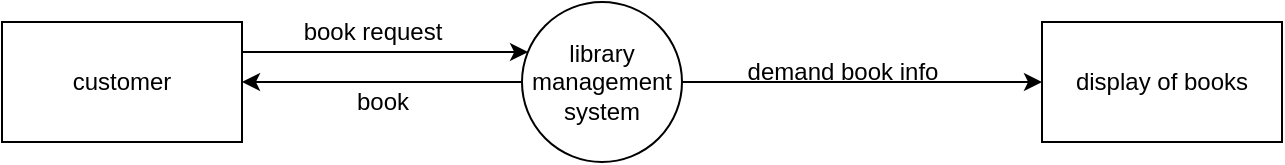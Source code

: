 <mxfile version="21.0.6" type="device" pages="2"><diagram id="bCjrrhSPKVxWTI4BalHu" name="Level 0"><mxGraphModel dx="880" dy="451" grid="1" gridSize="10" guides="1" tooltips="1" connect="1" arrows="1" fold="1" page="1" pageScale="1" pageWidth="850" pageHeight="1100" math="0" shadow="0"><root><mxCell id="0"/><mxCell id="1" parent="0"/><mxCell id="21julNwm3oj0vtIUDZ3z-1" style="edgeStyle=orthogonalEdgeStyle;rounded=0;orthogonalLoop=1;jettySize=auto;html=1;exitX=0;exitY=0.5;exitDx=0;exitDy=0;entryX=1;entryY=0.5;entryDx=0;entryDy=0;" edge="1" parent="1" source="21julNwm3oj0vtIUDZ3z-3" target="21julNwm3oj0vtIUDZ3z-6"><mxGeometry relative="1" as="geometry"/></mxCell><mxCell id="21julNwm3oj0vtIUDZ3z-2" style="edgeStyle=orthogonalEdgeStyle;rounded=0;orthogonalLoop=1;jettySize=auto;html=1;exitX=1;exitY=0.5;exitDx=0;exitDy=0;entryX=0;entryY=0.5;entryDx=0;entryDy=0;" edge="1" parent="1" source="21julNwm3oj0vtIUDZ3z-3" target="21julNwm3oj0vtIUDZ3z-4"><mxGeometry relative="1" as="geometry"/></mxCell><mxCell id="21julNwm3oj0vtIUDZ3z-3" value="library management system" style="ellipse;whiteSpace=wrap;html=1;aspect=fixed;" vertex="1" parent="1"><mxGeometry x="360" y="400" width="80" height="80" as="geometry"/></mxCell><mxCell id="21julNwm3oj0vtIUDZ3z-4" value="display of books" style="rounded=0;whiteSpace=wrap;html=1;" vertex="1" parent="1"><mxGeometry x="620" y="410" width="120" height="60" as="geometry"/></mxCell><mxCell id="21julNwm3oj0vtIUDZ3z-5" style="edgeStyle=orthogonalEdgeStyle;rounded=0;orthogonalLoop=1;jettySize=auto;html=1;exitX=1;exitY=0.25;exitDx=0;exitDy=0;entryX=0.038;entryY=0.313;entryDx=0;entryDy=0;entryPerimeter=0;" edge="1" parent="1" source="21julNwm3oj0vtIUDZ3z-6" target="21julNwm3oj0vtIUDZ3z-3"><mxGeometry relative="1" as="geometry"/></mxCell><mxCell id="21julNwm3oj0vtIUDZ3z-6" value="customer" style="rounded=0;whiteSpace=wrap;html=1;" vertex="1" parent="1"><mxGeometry x="100" y="410" width="120" height="60" as="geometry"/></mxCell><mxCell id="21julNwm3oj0vtIUDZ3z-7" value="book request" style="text;html=1;align=center;verticalAlign=middle;resizable=0;points=[];autosize=1;strokeColor=none;fillColor=none;" vertex="1" parent="1"><mxGeometry x="240" y="400" width="90" height="30" as="geometry"/></mxCell><mxCell id="21julNwm3oj0vtIUDZ3z-8" value="book" style="text;html=1;align=center;verticalAlign=middle;resizable=0;points=[];autosize=1;strokeColor=none;fillColor=none;" vertex="1" parent="1"><mxGeometry x="265" y="435" width="50" height="30" as="geometry"/></mxCell><mxCell id="21julNwm3oj0vtIUDZ3z-9" value="demand book info" style="text;html=1;align=center;verticalAlign=middle;resizable=0;points=[];autosize=1;strokeColor=none;fillColor=none;" vertex="1" parent="1"><mxGeometry x="460" y="420" width="120" height="30" as="geometry"/></mxCell></root></mxGraphModel></diagram><diagram id="C5RBs43oDa-KdzZeNtuy" name="Level 1"><mxGraphModel dx="880" dy="502" grid="1" gridSize="10" guides="1" tooltips="1" connect="1" arrows="1" fold="1" page="1" pageScale="1" pageWidth="827" pageHeight="1169" math="0" shadow="0"><root><mxCell id="WIyWlLk6GJQsqaUBKTNV-0"/><mxCell id="WIyWlLk6GJQsqaUBKTNV-1" parent="WIyWlLk6GJQsqaUBKTNV-0"/><mxCell id="6YHJh_YDp6ZX3AGio2qC-19" value="&lt;div&gt;Delivery &lt;br&gt;&lt;/div&gt;&lt;div&gt;of Book&lt;/div&gt;" style="ellipse;whiteSpace=wrap;html=1;aspect=fixed;" parent="WIyWlLk6GJQsqaUBKTNV-1" vertex="1"><mxGeometry x="370" y="505" width="80" height="80" as="geometry"/></mxCell><mxCell id="6YHJh_YDp6ZX3AGio2qC-21" style="edgeStyle=orthogonalEdgeStyle;rounded=0;orthogonalLoop=1;jettySize=auto;html=1;" parent="WIyWlLk6GJQsqaUBKTNV-1" source="6YHJh_YDp6ZX3AGio2qC-20" target="6YHJh_YDp6ZX3AGio2qC-19" edge="1"><mxGeometry relative="1" as="geometry"><Array as="points"><mxPoint x="290" y="530"/><mxPoint x="290" y="530"/></Array></mxGeometry></mxCell><mxCell id="6YHJh_YDp6ZX3AGio2qC-31" style="edgeStyle=orthogonalEdgeStyle;rounded=0;orthogonalLoop=1;jettySize=auto;html=1;entryX=0;entryY=0.5;entryDx=0;entryDy=0;" parent="WIyWlLk6GJQsqaUBKTNV-1" source="6YHJh_YDp6ZX3AGio2qC-20" target="6YHJh_YDp6ZX3AGio2qC-30" edge="1"><mxGeometry relative="1" as="geometry"><Array as="points"><mxPoint x="130" y="820"/></Array></mxGeometry></mxCell><mxCell id="6YHJh_YDp6ZX3AGio2qC-20" value="Customer" style="rounded=0;whiteSpace=wrap;html=1;" parent="WIyWlLk6GJQsqaUBKTNV-1" vertex="1"><mxGeometry x="70" y="515" width="120" height="60" as="geometry"/></mxCell><mxCell id="6YHJh_YDp6ZX3AGio2qC-23" style="edgeStyle=orthogonalEdgeStyle;rounded=0;orthogonalLoop=1;jettySize=auto;html=1;exitX=0;exitY=0.5;exitDx=0;exitDy=0;entryX=1;entryY=0.75;entryDx=0;entryDy=0;" parent="WIyWlLk6GJQsqaUBKTNV-1" source="6YHJh_YDp6ZX3AGio2qC-19" target="6YHJh_YDp6ZX3AGio2qC-20" edge="1"><mxGeometry relative="1" as="geometry"><mxPoint x="200" y="540" as="sourcePoint"/><mxPoint x="383" y="540" as="targetPoint"/><Array as="points"><mxPoint x="370" y="560"/></Array></mxGeometry></mxCell><mxCell id="6YHJh_YDp6ZX3AGio2qC-24" value="&lt;font style=&quot;font-size: 10px;&quot;&gt;Book Request&lt;/font&gt;" style="text;html=1;strokeColor=none;fillColor=none;align=center;verticalAlign=middle;whiteSpace=wrap;rounded=0;" parent="WIyWlLk6GJQsqaUBKTNV-1" vertex="1"><mxGeometry x="210" y="505" width="150" height="30" as="geometry"/></mxCell><mxCell id="6YHJh_YDp6ZX3AGio2qC-25" value="book" style="text;html=1;strokeColor=none;fillColor=none;align=center;verticalAlign=middle;whiteSpace=wrap;rounded=0;" parent="WIyWlLk6GJQsqaUBKTNV-1" vertex="1"><mxGeometry x="220" y="555" width="150" height="30" as="geometry"/></mxCell><mxCell id="6YHJh_YDp6ZX3AGio2qC-26" value="List Of Authors" style="shape=partialRectangle;whiteSpace=wrap;html=1;left=0;right=0;fillColor=none;" parent="WIyWlLk6GJQsqaUBKTNV-1" vertex="1"><mxGeometry x="620" y="485" width="120" height="50" as="geometry"/></mxCell><mxCell id="6YHJh_YDp6ZX3AGio2qC-27" value="List Of Titles" style="shape=partialRectangle;whiteSpace=wrap;html=1;left=0;right=0;fillColor=none;" parent="WIyWlLk6GJQsqaUBKTNV-1" vertex="1"><mxGeometry x="620" y="555" width="120" height="50" as="geometry"/></mxCell><mxCell id="6YHJh_YDp6ZX3AGio2qC-28" value="Book Shelves" style="shape=partialRectangle;whiteSpace=wrap;html=1;left=0;right=0;fillColor=none;" parent="WIyWlLk6GJQsqaUBKTNV-1" vertex="1"><mxGeometry x="620" y="620" width="120" height="50" as="geometry"/></mxCell><mxCell id="6YHJh_YDp6ZX3AGio2qC-36" style="edgeStyle=orthogonalEdgeStyle;rounded=0;orthogonalLoop=1;jettySize=auto;html=1;entryX=0.5;entryY=0;entryDx=0;entryDy=0;" parent="WIyWlLk6GJQsqaUBKTNV-1" source="6YHJh_YDp6ZX3AGio2qC-29" target="6YHJh_YDp6ZX3AGio2qC-30" edge="1"><mxGeometry relative="1" as="geometry"><Array as="points"><mxPoint x="340" y="750"/><mxPoint x="440" y="750"/></Array></mxGeometry></mxCell><mxCell id="6YHJh_YDp6ZX3AGio2qC-37" style="edgeStyle=orthogonalEdgeStyle;rounded=0;orthogonalLoop=1;jettySize=auto;html=1;entryX=0.5;entryY=1;entryDx=0;entryDy=0;" parent="WIyWlLk6GJQsqaUBKTNV-1" source="6YHJh_YDp6ZX3AGio2qC-29" target="6YHJh_YDp6ZX3AGio2qC-19" edge="1"><mxGeometry relative="1" as="geometry"/></mxCell><mxCell id="6YHJh_YDp6ZX3AGio2qC-29" value="List Of Topics" style="shape=partialRectangle;whiteSpace=wrap;html=1;left=0;right=0;fillColor=none;" parent="WIyWlLk6GJQsqaUBKTNV-1" vertex="1"><mxGeometry x="280" y="680" width="110" height="30" as="geometry"/></mxCell><mxCell id="6YHJh_YDp6ZX3AGio2qC-45" style="edgeStyle=orthogonalEdgeStyle;rounded=0;orthogonalLoop=1;jettySize=auto;html=1;entryX=0.5;entryY=1;entryDx=0;entryDy=0;" parent="WIyWlLk6GJQsqaUBKTNV-1" source="6YHJh_YDp6ZX3AGio2qC-30" target="6YHJh_YDp6ZX3AGio2qC-44" edge="1"><mxGeometry relative="1" as="geometry"><Array as="points"><mxPoint x="670" y="830"/></Array></mxGeometry></mxCell><mxCell id="6YHJh_YDp6ZX3AGio2qC-30" value="Search By Topic" style="ellipse;whiteSpace=wrap;html=1;aspect=fixed;" parent="WIyWlLk6GJQsqaUBKTNV-1" vertex="1"><mxGeometry x="400" y="780" width="80" height="80" as="geometry"/></mxCell><mxCell id="6YHJh_YDp6ZX3AGio2qC-32" value="Book Request By Topic" style="text;html=1;strokeColor=none;fillColor=none;align=center;verticalAlign=middle;whiteSpace=wrap;rounded=0;" parent="WIyWlLk6GJQsqaUBKTNV-1" vertex="1"><mxGeometry x="180" y="790" width="150" height="30" as="geometry"/></mxCell><mxCell id="6YHJh_YDp6ZX3AGio2qC-34" style="edgeStyle=orthogonalEdgeStyle;rounded=0;orthogonalLoop=1;jettySize=auto;html=1;entryX=0.075;entryY=0.838;entryDx=0;entryDy=0;endArrow=none;endFill=0;startArrow=classic;startFill=1;exitX=0.25;exitY=1;exitDx=0;exitDy=0;entryPerimeter=0;" parent="WIyWlLk6GJQsqaUBKTNV-1" source="6YHJh_YDp6ZX3AGio2qC-20" target="6YHJh_YDp6ZX3AGio2qC-30" edge="1"><mxGeometry relative="1" as="geometry"><mxPoint x="100" y="602.5" as="sourcePoint"/><mxPoint x="370" y="847.5" as="targetPoint"/><Array as="points"><mxPoint x="100" y="848"/></Array></mxGeometry></mxCell><mxCell id="6YHJh_YDp6ZX3AGio2qC-35" value="Book (Based On Topic)" style="text;html=1;strokeColor=none;fillColor=none;align=center;verticalAlign=middle;whiteSpace=wrap;rounded=0;" parent="WIyWlLk6GJQsqaUBKTNV-1" vertex="1"><mxGeometry x="170" y="820" width="150" height="30" as="geometry"/></mxCell><mxCell id="6YHJh_YDp6ZX3AGio2qC-38" value="Topic" style="text;html=1;strokeColor=none;fillColor=none;align=center;verticalAlign=middle;whiteSpace=wrap;rounded=0;" parent="WIyWlLk6GJQsqaUBKTNV-1" vertex="1"><mxGeometry x="290" y="720" width="150" height="30" as="geometry"/></mxCell><mxCell id="6YHJh_YDp6ZX3AGio2qC-39" value="Topic" style="text;html=1;strokeColor=none;fillColor=none;align=center;verticalAlign=middle;whiteSpace=wrap;rounded=0;" parent="WIyWlLk6GJQsqaUBKTNV-1" vertex="1"><mxGeometry x="290" y="605" width="150" height="30" as="geometry"/></mxCell><mxCell id="6YHJh_YDp6ZX3AGio2qC-44" value="Display Of Books" style="rounded=0;whiteSpace=wrap;html=1;" parent="WIyWlLk6GJQsqaUBKTNV-1" vertex="1"><mxGeometry x="610" y="750" width="120" height="60" as="geometry"/></mxCell><mxCell id="6YHJh_YDp6ZX3AGio2qC-47" value="" style="endArrow=classic;html=1;rounded=0;entryX=0.45;entryY=-0.067;entryDx=0;entryDy=0;entryPerimeter=0;" parent="WIyWlLk6GJQsqaUBKTNV-1" target="6YHJh_YDp6ZX3AGio2qC-44" edge="1"><mxGeometry width="50" height="50" relative="1" as="geometry"><mxPoint x="450" y="540" as="sourcePoint"/><mxPoint x="500" y="490" as="targetPoint"/></mxGeometry></mxCell><mxCell id="6YHJh_YDp6ZX3AGio2qC-48" value="" style="endArrow=classic;html=1;rounded=0;exitX=0;exitY=0.5;exitDx=0;exitDy=0;" parent="WIyWlLk6GJQsqaUBKTNV-1" source="6YHJh_YDp6ZX3AGio2qC-28" edge="1"><mxGeometry width="50" height="50" relative="1" as="geometry"><mxPoint x="460" y="550" as="sourcePoint"/><mxPoint x="450" y="540" as="targetPoint"/></mxGeometry></mxCell><mxCell id="6YHJh_YDp6ZX3AGio2qC-49" value="Books" style="text;html=1;strokeColor=none;fillColor=none;align=center;verticalAlign=middle;whiteSpace=wrap;rounded=0;rotation=30;" parent="WIyWlLk6GJQsqaUBKTNV-1" vertex="1"><mxGeometry x="460" y="565" width="150" height="30" as="geometry"/></mxCell><mxCell id="6YHJh_YDp6ZX3AGio2qC-50" value="" style="endArrow=classic;html=1;rounded=0;exitX=0;exitY=0.5;exitDx=0;exitDy=0;entryX=1;entryY=0.5;entryDx=0;entryDy=0;" parent="WIyWlLk6GJQsqaUBKTNV-1" source="6YHJh_YDp6ZX3AGio2qC-27" target="6YHJh_YDp6ZX3AGio2qC-19" edge="1"><mxGeometry width="50" height="50" relative="1" as="geometry"><mxPoint x="620" y="595" as="sourcePoint"/><mxPoint x="450" y="490" as="targetPoint"/></mxGeometry></mxCell><mxCell id="6YHJh_YDp6ZX3AGio2qC-51" value="Titles" style="text;html=1;strokeColor=none;fillColor=none;align=center;verticalAlign=middle;whiteSpace=wrap;rounded=0;rotation=0;" parent="WIyWlLk6GJQsqaUBKTNV-1" vertex="1"><mxGeometry x="460" y="535" width="150" height="30" as="geometry"/></mxCell><mxCell id="6YHJh_YDp6ZX3AGio2qC-52" value="" style="endArrow=classic;html=1;rounded=0;exitX=0;exitY=0.5;exitDx=0;exitDy=0;" parent="WIyWlLk6GJQsqaUBKTNV-1" source="6YHJh_YDp6ZX3AGio2qC-26" edge="1"><mxGeometry width="50" height="50" relative="1" as="geometry"><mxPoint x="630" y="590" as="sourcePoint"/><mxPoint x="450" y="550" as="targetPoint"/></mxGeometry></mxCell><mxCell id="6YHJh_YDp6ZX3AGio2qC-53" value="Authors" style="text;html=1;strokeColor=none;fillColor=none;align=center;verticalAlign=middle;whiteSpace=wrap;rounded=0;rotation=-15;" parent="WIyWlLk6GJQsqaUBKTNV-1" vertex="1"><mxGeometry x="460" y="505" width="150" height="30" as="geometry"/></mxCell><mxCell id="6YHJh_YDp6ZX3AGio2qC-55" value="Demand On Book" style="text;html=1;strokeColor=none;fillColor=none;align=center;verticalAlign=middle;whiteSpace=wrap;rounded=0;" parent="WIyWlLk6GJQsqaUBKTNV-1" vertex="1"><mxGeometry x="520" y="830" width="150" height="30" as="geometry"/></mxCell></root></mxGraphModel></diagram></mxfile>
